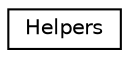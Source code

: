 digraph "Graphical Class Hierarchy"
{
  edge [fontname="Helvetica",fontsize="10",labelfontname="Helvetica",labelfontsize="10"];
  node [fontname="Helvetica",fontsize="10",shape=record];
  rankdir="LR";
  Node1 [label="Helpers",height=0.2,width=0.4,color="black", fillcolor="white", style="filled",URL="$class_helpers.html"];
}
